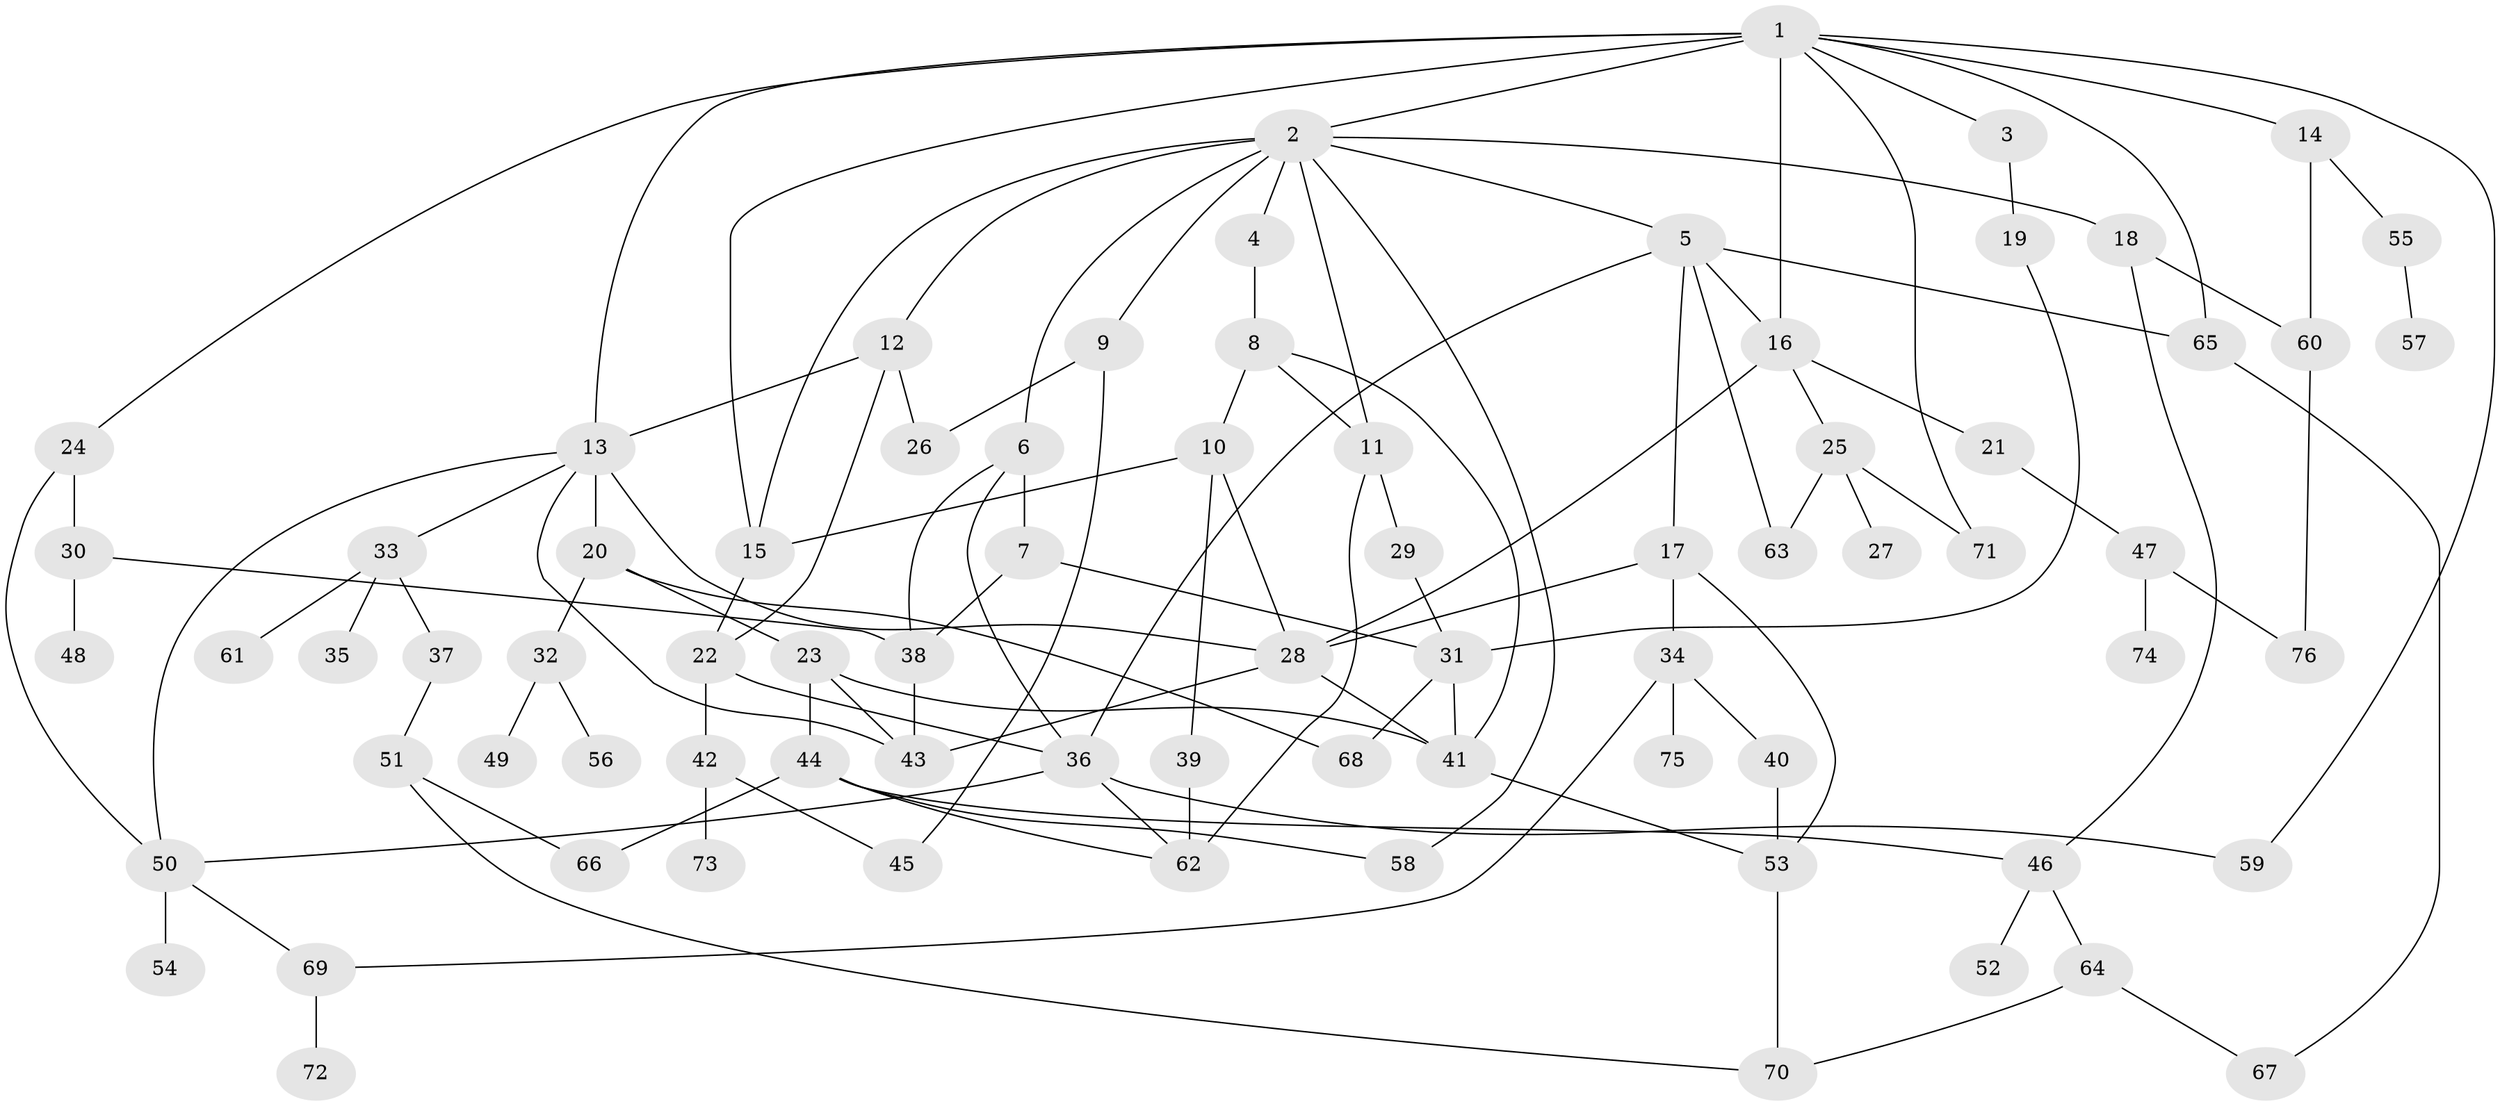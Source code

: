 // original degree distribution, {11: 0.008, 9: 0.008, 2: 0.312, 5: 0.088, 4: 0.12, 3: 0.216, 6: 0.024, 1: 0.224}
// Generated by graph-tools (version 1.1) at 2025/48/03/04/25 22:48:38]
// undirected, 76 vertices, 119 edges
graph export_dot {
  node [color=gray90,style=filled];
  1;
  2;
  3;
  4;
  5;
  6;
  7;
  8;
  9;
  10;
  11;
  12;
  13;
  14;
  15;
  16;
  17;
  18;
  19;
  20;
  21;
  22;
  23;
  24;
  25;
  26;
  27;
  28;
  29;
  30;
  31;
  32;
  33;
  34;
  35;
  36;
  37;
  38;
  39;
  40;
  41;
  42;
  43;
  44;
  45;
  46;
  47;
  48;
  49;
  50;
  51;
  52;
  53;
  54;
  55;
  56;
  57;
  58;
  59;
  60;
  61;
  62;
  63;
  64;
  65;
  66;
  67;
  68;
  69;
  70;
  71;
  72;
  73;
  74;
  75;
  76;
  1 -- 2 [weight=1.0];
  1 -- 3 [weight=1.0];
  1 -- 13 [weight=1.0];
  1 -- 14 [weight=1.0];
  1 -- 15 [weight=2.0];
  1 -- 16 [weight=1.0];
  1 -- 24 [weight=1.0];
  1 -- 59 [weight=1.0];
  1 -- 65 [weight=1.0];
  1 -- 71 [weight=1.0];
  2 -- 4 [weight=1.0];
  2 -- 5 [weight=1.0];
  2 -- 6 [weight=1.0];
  2 -- 9 [weight=1.0];
  2 -- 11 [weight=1.0];
  2 -- 12 [weight=1.0];
  2 -- 15 [weight=1.0];
  2 -- 18 [weight=1.0];
  2 -- 58 [weight=1.0];
  3 -- 19 [weight=1.0];
  4 -- 8 [weight=1.0];
  5 -- 16 [weight=1.0];
  5 -- 17 [weight=1.0];
  5 -- 36 [weight=1.0];
  5 -- 63 [weight=1.0];
  5 -- 65 [weight=1.0];
  6 -- 7 [weight=1.0];
  6 -- 36 [weight=1.0];
  6 -- 38 [weight=1.0];
  7 -- 31 [weight=1.0];
  7 -- 38 [weight=1.0];
  8 -- 10 [weight=1.0];
  8 -- 11 [weight=1.0];
  8 -- 41 [weight=2.0];
  9 -- 26 [weight=1.0];
  9 -- 45 [weight=1.0];
  10 -- 15 [weight=1.0];
  10 -- 28 [weight=1.0];
  10 -- 39 [weight=1.0];
  11 -- 29 [weight=2.0];
  11 -- 62 [weight=1.0];
  12 -- 13 [weight=1.0];
  12 -- 22 [weight=1.0];
  12 -- 26 [weight=1.0];
  13 -- 20 [weight=1.0];
  13 -- 28 [weight=1.0];
  13 -- 33 [weight=1.0];
  13 -- 43 [weight=1.0];
  13 -- 50 [weight=1.0];
  14 -- 55 [weight=1.0];
  14 -- 60 [weight=1.0];
  15 -- 22 [weight=1.0];
  16 -- 21 [weight=1.0];
  16 -- 25 [weight=1.0];
  16 -- 28 [weight=1.0];
  17 -- 28 [weight=1.0];
  17 -- 34 [weight=1.0];
  17 -- 53 [weight=1.0];
  18 -- 46 [weight=1.0];
  18 -- 60 [weight=1.0];
  19 -- 31 [weight=1.0];
  20 -- 23 [weight=1.0];
  20 -- 32 [weight=1.0];
  20 -- 68 [weight=1.0];
  21 -- 47 [weight=1.0];
  22 -- 36 [weight=1.0];
  22 -- 42 [weight=1.0];
  23 -- 41 [weight=1.0];
  23 -- 43 [weight=1.0];
  23 -- 44 [weight=1.0];
  24 -- 30 [weight=1.0];
  24 -- 50 [weight=1.0];
  25 -- 27 [weight=1.0];
  25 -- 63 [weight=1.0];
  25 -- 71 [weight=1.0];
  28 -- 41 [weight=4.0];
  28 -- 43 [weight=1.0];
  29 -- 31 [weight=1.0];
  30 -- 38 [weight=1.0];
  30 -- 48 [weight=1.0];
  31 -- 41 [weight=1.0];
  31 -- 68 [weight=1.0];
  32 -- 49 [weight=1.0];
  32 -- 56 [weight=1.0];
  33 -- 35 [weight=1.0];
  33 -- 37 [weight=1.0];
  33 -- 61 [weight=1.0];
  34 -- 40 [weight=1.0];
  34 -- 69 [weight=1.0];
  34 -- 75 [weight=1.0];
  36 -- 50 [weight=1.0];
  36 -- 59 [weight=1.0];
  36 -- 62 [weight=1.0];
  37 -- 51 [weight=1.0];
  38 -- 43 [weight=1.0];
  39 -- 62 [weight=2.0];
  40 -- 53 [weight=1.0];
  41 -- 53 [weight=1.0];
  42 -- 45 [weight=1.0];
  42 -- 73 [weight=1.0];
  44 -- 46 [weight=1.0];
  44 -- 58 [weight=1.0];
  44 -- 62 [weight=1.0];
  44 -- 66 [weight=1.0];
  46 -- 52 [weight=1.0];
  46 -- 64 [weight=1.0];
  47 -- 74 [weight=1.0];
  47 -- 76 [weight=1.0];
  50 -- 54 [weight=2.0];
  50 -- 69 [weight=1.0];
  51 -- 66 [weight=1.0];
  51 -- 70 [weight=1.0];
  53 -- 70 [weight=1.0];
  55 -- 57 [weight=1.0];
  60 -- 76 [weight=1.0];
  64 -- 67 [weight=1.0];
  64 -- 70 [weight=1.0];
  65 -- 67 [weight=1.0];
  69 -- 72 [weight=1.0];
}
